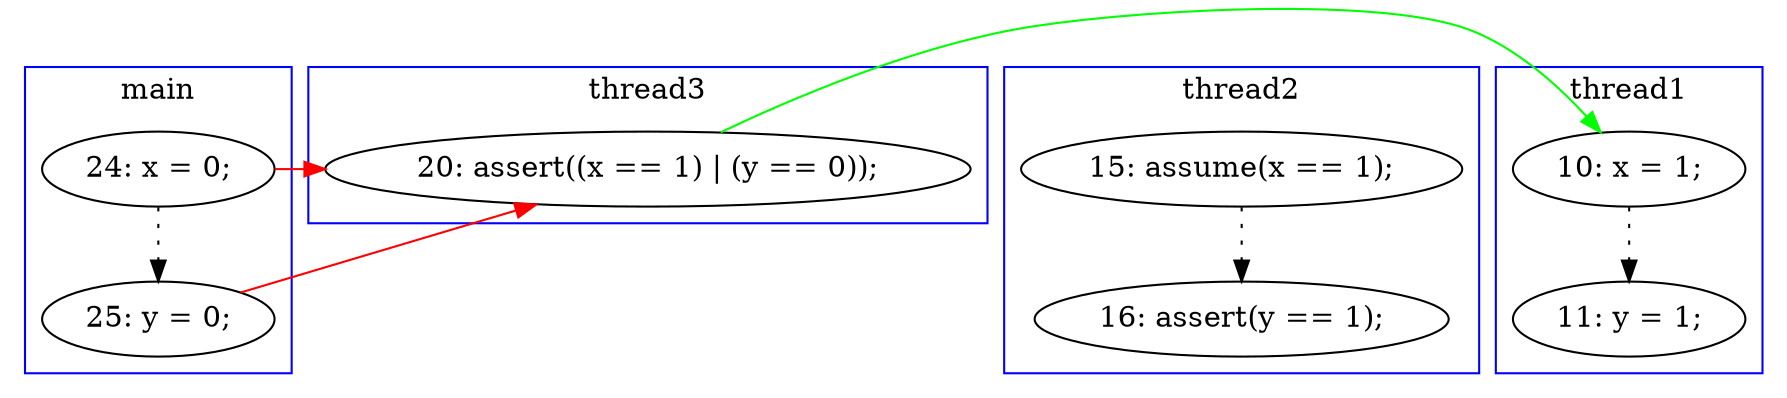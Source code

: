 digraph ProofObject {
	3 -> 11 [color = Red, constraint = false]
	2 -> 3 [style = dotted, color = black]
	15 -> 18 [style = dotted, color = black]
	11 -> 12 [color = Green, constraint = false]
	12 -> 14 [style = dotted, color = black]
	2 -> 11 [color = Red, constraint = false]
	subgraph cluster0 {
		label = main
		color = blue
		3  [label = "25: y = 0;"]
		2  [label = "24: x = 0;"]
	}
	subgraph cluster1 {
		label = thread1
		color = blue
		14  [label = "11: y = 1;"]
		12  [label = "10: x = 1;"]
	}
	subgraph cluster3 {
		label = thread3
		color = blue
		11  [label = "20: assert((x == 1) | (y == 0));"]
	}
	subgraph cluster2 {
		label = thread2
		color = blue
		15  [label = "15: assume(x == 1);"]
		18  [label = "16: assert(y == 1);"]
	}
}
